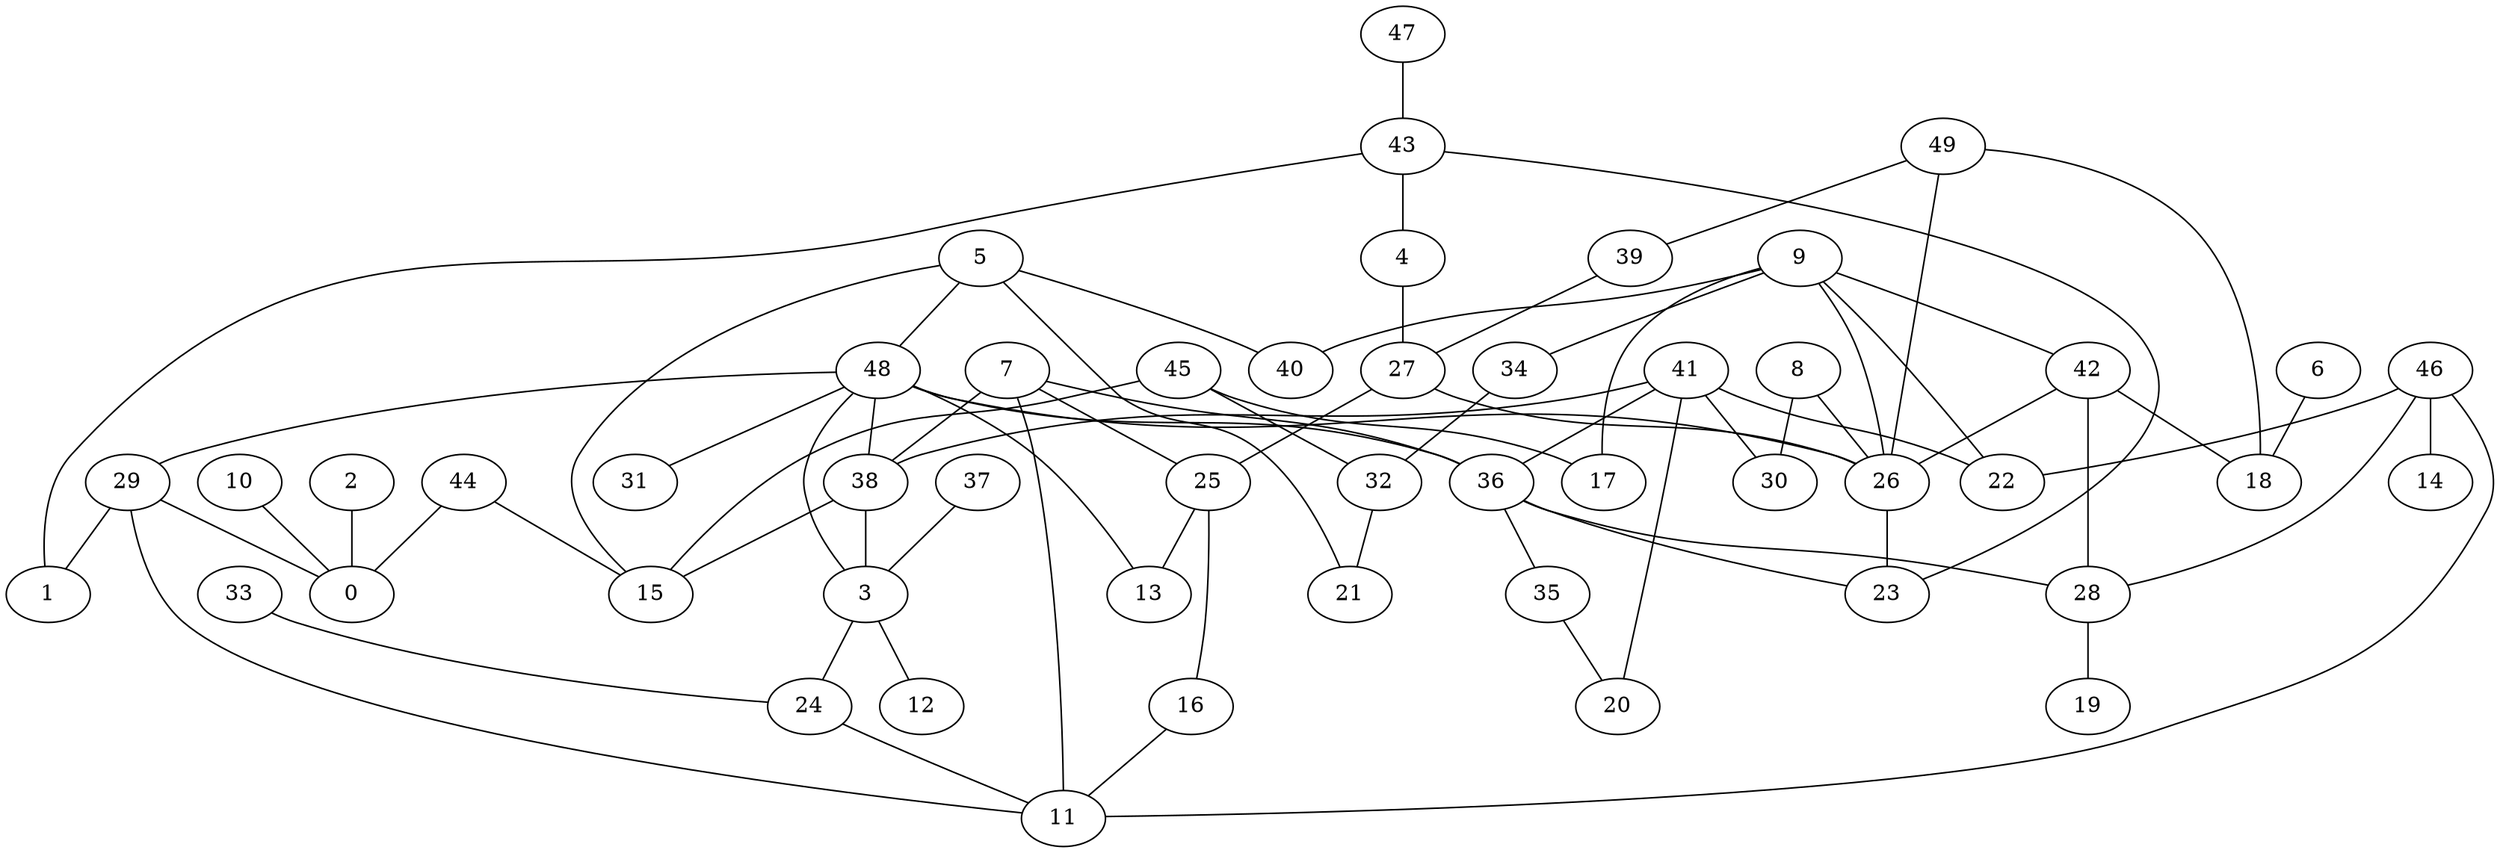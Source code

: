 digraph GG_graph {

subgraph G_graph {
edge [color = black]
"4" -> "27" [dir = none]
"33" -> "24" [dir = none]
"16" -> "11" [dir = none]
"47" -> "43" [dir = none]
"37" -> "3" [dir = none]
"2" -> "0" [dir = none]
"8" -> "30" [dir = none]
"10" -> "0" [dir = none]
"7" -> "25" [dir = none]
"7" -> "36" [dir = none]
"44" -> "0" [dir = none]
"48" -> "31" [dir = none]
"48" -> "13" [dir = none]
"48" -> "26" [dir = none]
"48" -> "29" [dir = none]
"48" -> "38" [dir = none]
"48" -> "3" [dir = none]
"48" -> "36" [dir = none]
"29" -> "0" [dir = none]
"29" -> "11" [dir = none]
"27" -> "26" [dir = none]
"35" -> "20" [dir = none]
"5" -> "21" [dir = none]
"5" -> "15" [dir = none]
"5" -> "48" [dir = none]
"36" -> "23" [dir = none]
"36" -> "35" [dir = none]
"36" -> "28" [dir = none]
"43" -> "1" [dir = none]
"43" -> "23" [dir = none]
"46" -> "14" [dir = none]
"46" -> "22" [dir = none]
"46" -> "28" [dir = none]
"32" -> "21" [dir = none]
"28" -> "19" [dir = none]
"41" -> "30" [dir = none]
"41" -> "38" [dir = none]
"49" -> "39" [dir = none]
"49" -> "18" [dir = none]
"49" -> "26" [dir = none]
"42" -> "26" [dir = none]
"9" -> "17" [dir = none]
"9" -> "40" [dir = none]
"9" -> "34" [dir = none]
"6" -> "18" [dir = none]
"45" -> "32" [dir = none]
"3" -> "12" [dir = none]
"34" -> "32" [dir = none]
"24" -> "11" [dir = none]
"44" -> "15" [dir = none]
"3" -> "24" [dir = none]
"29" -> "1" [dir = none]
"9" -> "26" [dir = none]
"7" -> "11" [dir = none]
"38" -> "15" [dir = none]
"9" -> "22" [dir = none]
"43" -> "4" [dir = none]
"7" -> "38" [dir = none]
"26" -> "23" [dir = none]
"5" -> "40" [dir = none]
"45" -> "15" [dir = none]
"25" -> "16" [dir = none]
"45" -> "17" [dir = none]
"9" -> "42" [dir = none]
"42" -> "28" [dir = none]
"39" -> "27" [dir = none]
"41" -> "36" [dir = none]
"25" -> "13" [dir = none]
"38" -> "3" [dir = none]
"42" -> "18" [dir = none]
"8" -> "26" [dir = none]
"27" -> "25" [dir = none]
"41" -> "22" [dir = none]
"46" -> "11" [dir = none]
"41" -> "20" [dir = none]
}

}
